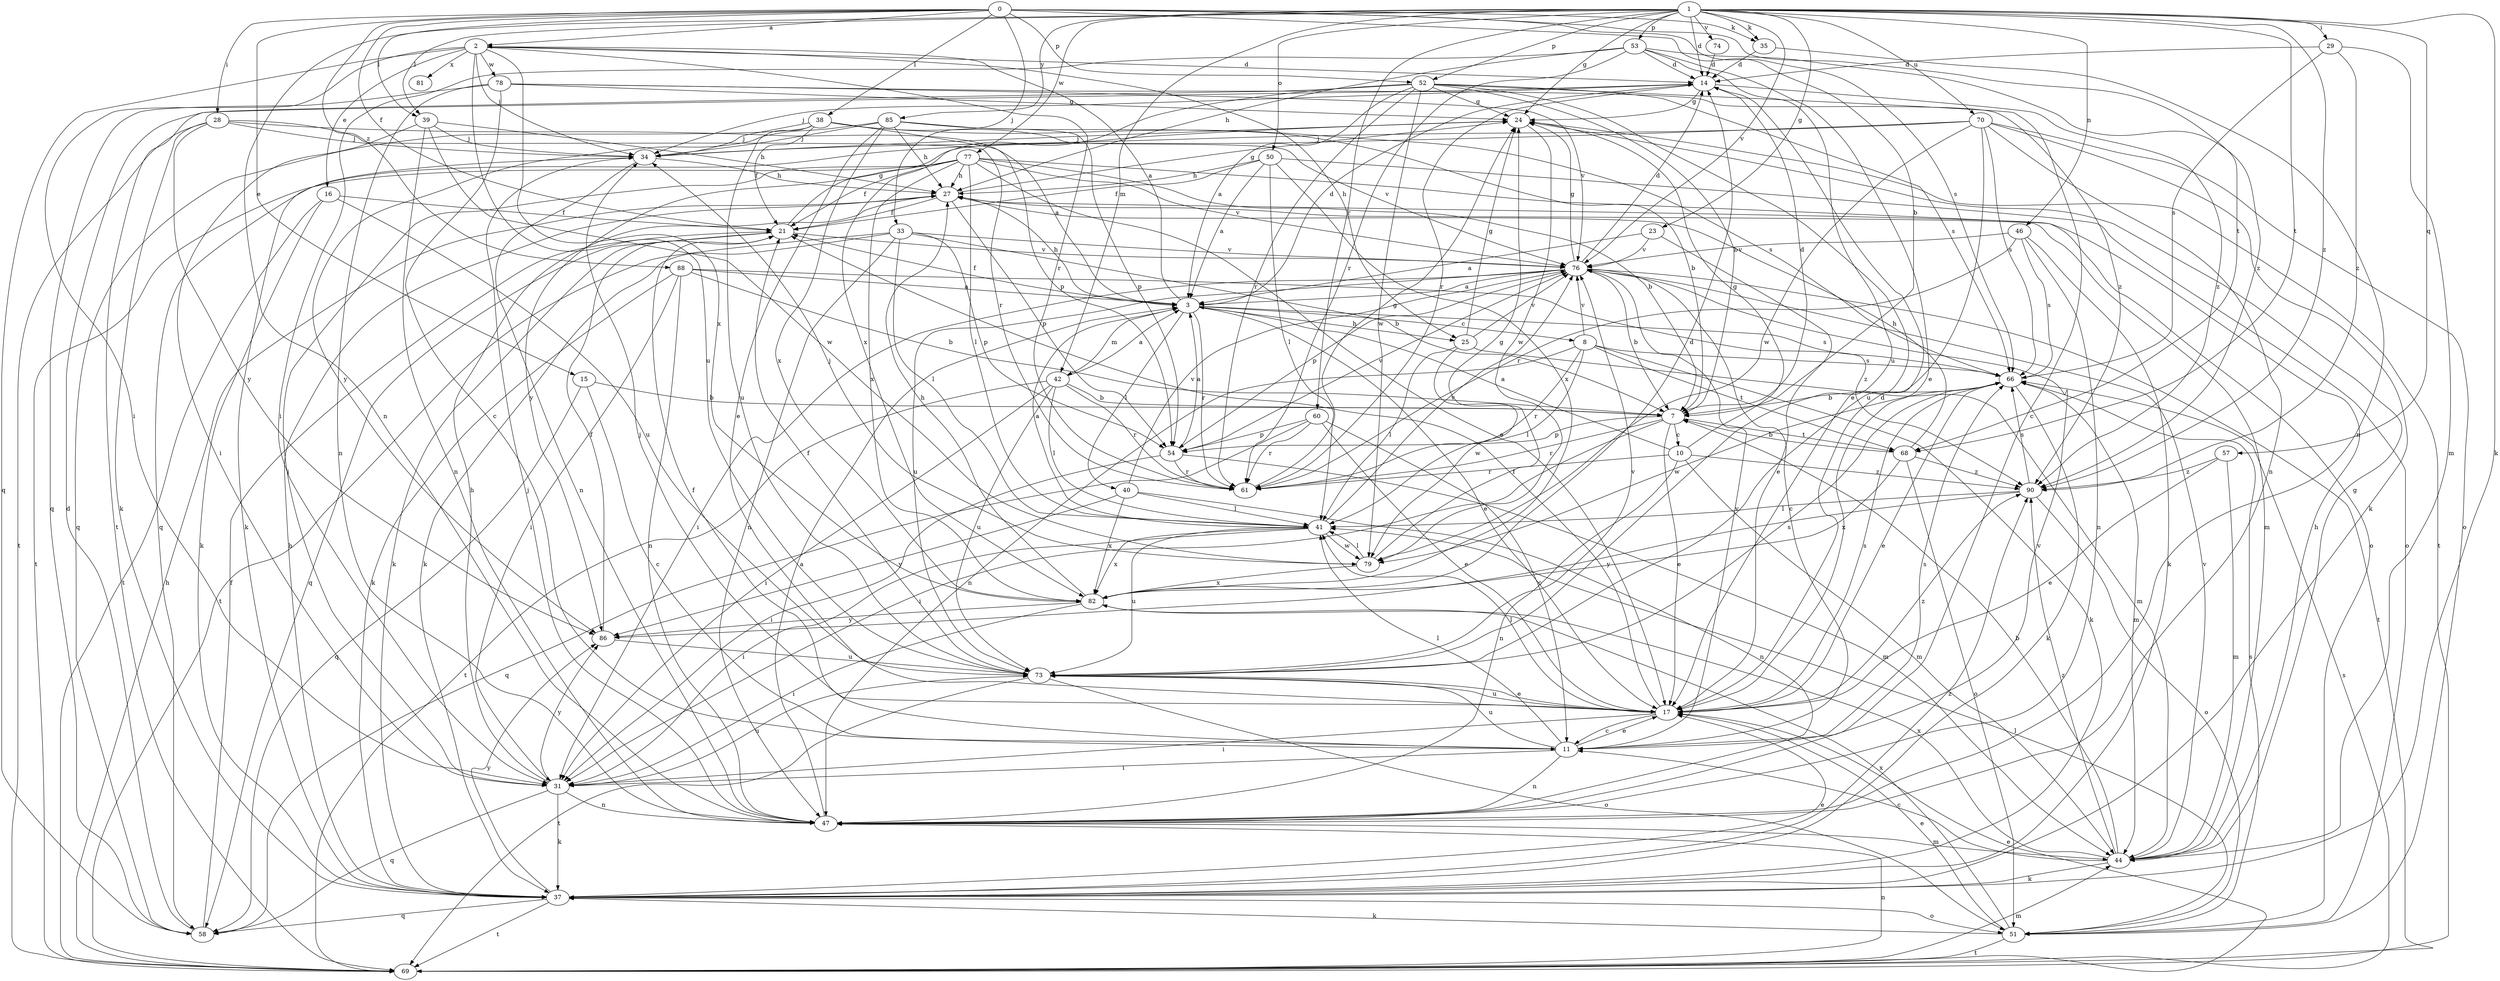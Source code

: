 strict digraph  {
0;
1;
2;
3;
7;
8;
10;
11;
14;
15;
16;
17;
21;
23;
24;
25;
27;
28;
29;
31;
33;
34;
35;
37;
38;
39;
40;
41;
42;
44;
46;
47;
50;
51;
52;
53;
54;
57;
58;
60;
61;
66;
68;
69;
70;
73;
74;
76;
77;
78;
79;
81;
82;
85;
86;
88;
90;
0 -> 2  [label=a];
0 -> 7  [label=b];
0 -> 15  [label=e];
0 -> 21  [label=f];
0 -> 28  [label=i];
0 -> 33  [label=j];
0 -> 35  [label=k];
0 -> 38  [label=l];
0 -> 39  [label=l];
0 -> 52  [label=p];
0 -> 66  [label=s];
0 -> 68  [label=t];
0 -> 88  [label=z];
1 -> 14  [label=d];
1 -> 23  [label=g];
1 -> 24  [label=g];
1 -> 29  [label=i];
1 -> 35  [label=k];
1 -> 37  [label=k];
1 -> 39  [label=l];
1 -> 42  [label=m];
1 -> 46  [label=n];
1 -> 47  [label=n];
1 -> 50  [label=o];
1 -> 52  [label=p];
1 -> 53  [label=p];
1 -> 57  [label=q];
1 -> 60  [label=r];
1 -> 68  [label=t];
1 -> 70  [label=u];
1 -> 74  [label=v];
1 -> 76  [label=v];
1 -> 77  [label=w];
1 -> 85  [label=y];
1 -> 90  [label=z];
2 -> 14  [label=d];
2 -> 16  [label=e];
2 -> 25  [label=h];
2 -> 31  [label=i];
2 -> 34  [label=j];
2 -> 58  [label=q];
2 -> 61  [label=r];
2 -> 73  [label=u];
2 -> 78  [label=w];
2 -> 81  [label=x];
2 -> 82  [label=x];
3 -> 2  [label=a];
3 -> 8  [label=c];
3 -> 14  [label=d];
3 -> 17  [label=e];
3 -> 21  [label=f];
3 -> 25  [label=h];
3 -> 27  [label=h];
3 -> 40  [label=l];
3 -> 42  [label=m];
3 -> 61  [label=r];
3 -> 66  [label=s];
7 -> 10  [label=c];
7 -> 14  [label=d];
7 -> 17  [label=e];
7 -> 31  [label=i];
7 -> 54  [label=p];
7 -> 61  [label=r];
7 -> 68  [label=t];
8 -> 37  [label=k];
8 -> 41  [label=l];
8 -> 47  [label=n];
8 -> 61  [label=r];
8 -> 66  [label=s];
8 -> 68  [label=t];
8 -> 76  [label=v];
10 -> 3  [label=a];
10 -> 24  [label=g];
10 -> 44  [label=m];
10 -> 47  [label=n];
10 -> 61  [label=r];
10 -> 90  [label=z];
11 -> 17  [label=e];
11 -> 21  [label=f];
11 -> 31  [label=i];
11 -> 41  [label=l];
11 -> 47  [label=n];
11 -> 66  [label=s];
11 -> 73  [label=u];
11 -> 76  [label=v];
14 -> 24  [label=g];
14 -> 34  [label=j];
14 -> 61  [label=r];
14 -> 90  [label=z];
15 -> 7  [label=b];
15 -> 11  [label=c];
15 -> 58  [label=q];
16 -> 21  [label=f];
16 -> 37  [label=k];
16 -> 69  [label=t];
16 -> 73  [label=u];
17 -> 11  [label=c];
17 -> 14  [label=d];
17 -> 21  [label=f];
17 -> 31  [label=i];
17 -> 34  [label=j];
17 -> 41  [label=l];
17 -> 66  [label=s];
17 -> 73  [label=u];
17 -> 90  [label=z];
21 -> 24  [label=g];
21 -> 37  [label=k];
21 -> 58  [label=q];
21 -> 76  [label=v];
23 -> 3  [label=a];
23 -> 17  [label=e];
23 -> 76  [label=v];
24 -> 34  [label=j];
24 -> 69  [label=t];
24 -> 79  [label=w];
25 -> 24  [label=g];
25 -> 41  [label=l];
25 -> 44  [label=m];
25 -> 76  [label=v];
25 -> 79  [label=w];
27 -> 21  [label=f];
27 -> 24  [label=g];
27 -> 44  [label=m];
27 -> 54  [label=p];
28 -> 3  [label=a];
28 -> 34  [label=j];
28 -> 37  [label=k];
28 -> 61  [label=r];
28 -> 69  [label=t];
28 -> 86  [label=y];
29 -> 14  [label=d];
29 -> 44  [label=m];
29 -> 66  [label=s];
29 -> 90  [label=z];
31 -> 27  [label=h];
31 -> 37  [label=k];
31 -> 47  [label=n];
31 -> 58  [label=q];
31 -> 73  [label=u];
31 -> 86  [label=y];
33 -> 7  [label=b];
33 -> 37  [label=k];
33 -> 41  [label=l];
33 -> 47  [label=n];
33 -> 54  [label=p];
33 -> 69  [label=t];
33 -> 76  [label=v];
34 -> 27  [label=h];
34 -> 37  [label=k];
34 -> 47  [label=n];
35 -> 14  [label=d];
35 -> 47  [label=n];
37 -> 17  [label=e];
37 -> 27  [label=h];
37 -> 51  [label=o];
37 -> 58  [label=q];
37 -> 69  [label=t];
37 -> 86  [label=y];
37 -> 90  [label=z];
38 -> 21  [label=f];
38 -> 34  [label=j];
38 -> 54  [label=p];
38 -> 58  [label=q];
38 -> 66  [label=s];
38 -> 73  [label=u];
38 -> 76  [label=v];
39 -> 27  [label=h];
39 -> 31  [label=i];
39 -> 34  [label=j];
39 -> 47  [label=n];
39 -> 79  [label=w];
40 -> 41  [label=l];
40 -> 47  [label=n];
40 -> 76  [label=v];
40 -> 82  [label=x];
40 -> 86  [label=y];
41 -> 3  [label=a];
41 -> 31  [label=i];
41 -> 73  [label=u];
41 -> 76  [label=v];
41 -> 79  [label=w];
41 -> 82  [label=x];
42 -> 3  [label=a];
42 -> 7  [label=b];
42 -> 31  [label=i];
42 -> 41  [label=l];
42 -> 61  [label=r];
42 -> 69  [label=t];
42 -> 73  [label=u];
44 -> 7  [label=b];
44 -> 11  [label=c];
44 -> 24  [label=g];
44 -> 27  [label=h];
44 -> 37  [label=k];
44 -> 76  [label=v];
44 -> 82  [label=x];
44 -> 90  [label=z];
46 -> 37  [label=k];
46 -> 47  [label=n];
46 -> 61  [label=r];
46 -> 66  [label=s];
46 -> 76  [label=v];
47 -> 3  [label=a];
47 -> 34  [label=j];
47 -> 44  [label=m];
47 -> 76  [label=v];
50 -> 3  [label=a];
50 -> 21  [label=f];
50 -> 27  [label=h];
50 -> 41  [label=l];
50 -> 51  [label=o];
50 -> 82  [label=x];
51 -> 17  [label=e];
51 -> 37  [label=k];
51 -> 41  [label=l];
51 -> 66  [label=s];
51 -> 69  [label=t];
51 -> 82  [label=x];
52 -> 3  [label=a];
52 -> 7  [label=b];
52 -> 11  [label=c];
52 -> 17  [label=e];
52 -> 24  [label=g];
52 -> 61  [label=r];
52 -> 66  [label=s];
52 -> 69  [label=t];
52 -> 79  [label=w];
52 -> 82  [label=x];
53 -> 14  [label=d];
53 -> 17  [label=e];
53 -> 27  [label=h];
53 -> 31  [label=i];
53 -> 61  [label=r];
53 -> 73  [label=u];
53 -> 90  [label=z];
54 -> 3  [label=a];
54 -> 31  [label=i];
54 -> 44  [label=m];
54 -> 61  [label=r];
54 -> 76  [label=v];
57 -> 17  [label=e];
57 -> 44  [label=m];
57 -> 90  [label=z];
58 -> 14  [label=d];
58 -> 21  [label=f];
60 -> 11  [label=c];
60 -> 17  [label=e];
60 -> 54  [label=p];
60 -> 58  [label=q];
60 -> 61  [label=r];
61 -> 24  [label=g];
66 -> 7  [label=b];
66 -> 17  [label=e];
66 -> 37  [label=k];
66 -> 44  [label=m];
66 -> 79  [label=w];
68 -> 7  [label=b];
68 -> 27  [label=h];
68 -> 51  [label=o];
68 -> 82  [label=x];
68 -> 90  [label=z];
69 -> 17  [label=e];
69 -> 27  [label=h];
69 -> 44  [label=m];
69 -> 47  [label=n];
69 -> 66  [label=s];
70 -> 34  [label=j];
70 -> 37  [label=k];
70 -> 47  [label=n];
70 -> 51  [label=o];
70 -> 58  [label=q];
70 -> 66  [label=s];
70 -> 73  [label=u];
70 -> 79  [label=w];
73 -> 17  [label=e];
73 -> 21  [label=f];
73 -> 51  [label=o];
73 -> 66  [label=s];
73 -> 69  [label=t];
73 -> 76  [label=v];
74 -> 14  [label=d];
76 -> 3  [label=a];
76 -> 7  [label=b];
76 -> 11  [label=c];
76 -> 14  [label=d];
76 -> 24  [label=g];
76 -> 31  [label=i];
76 -> 54  [label=p];
76 -> 69  [label=t];
76 -> 73  [label=u];
77 -> 7  [label=b];
77 -> 17  [label=e];
77 -> 21  [label=f];
77 -> 27  [label=h];
77 -> 31  [label=i];
77 -> 41  [label=l];
77 -> 51  [label=o];
77 -> 69  [label=t];
77 -> 76  [label=v];
77 -> 82  [label=x];
77 -> 86  [label=y];
78 -> 11  [label=c];
78 -> 24  [label=g];
78 -> 47  [label=n];
78 -> 58  [label=q];
78 -> 76  [label=v];
78 -> 90  [label=z];
79 -> 24  [label=g];
79 -> 34  [label=j];
79 -> 41  [label=l];
79 -> 82  [label=x];
82 -> 14  [label=d];
82 -> 27  [label=h];
82 -> 31  [label=i];
82 -> 86  [label=y];
85 -> 7  [label=b];
85 -> 17  [label=e];
85 -> 27  [label=h];
85 -> 34  [label=j];
85 -> 54  [label=p];
85 -> 82  [label=x];
85 -> 86  [label=y];
86 -> 21  [label=f];
86 -> 73  [label=u];
88 -> 3  [label=a];
88 -> 7  [label=b];
88 -> 31  [label=i];
88 -> 37  [label=k];
88 -> 47  [label=n];
88 -> 90  [label=z];
90 -> 41  [label=l];
90 -> 51  [label=o];
90 -> 66  [label=s];
90 -> 86  [label=y];
}
